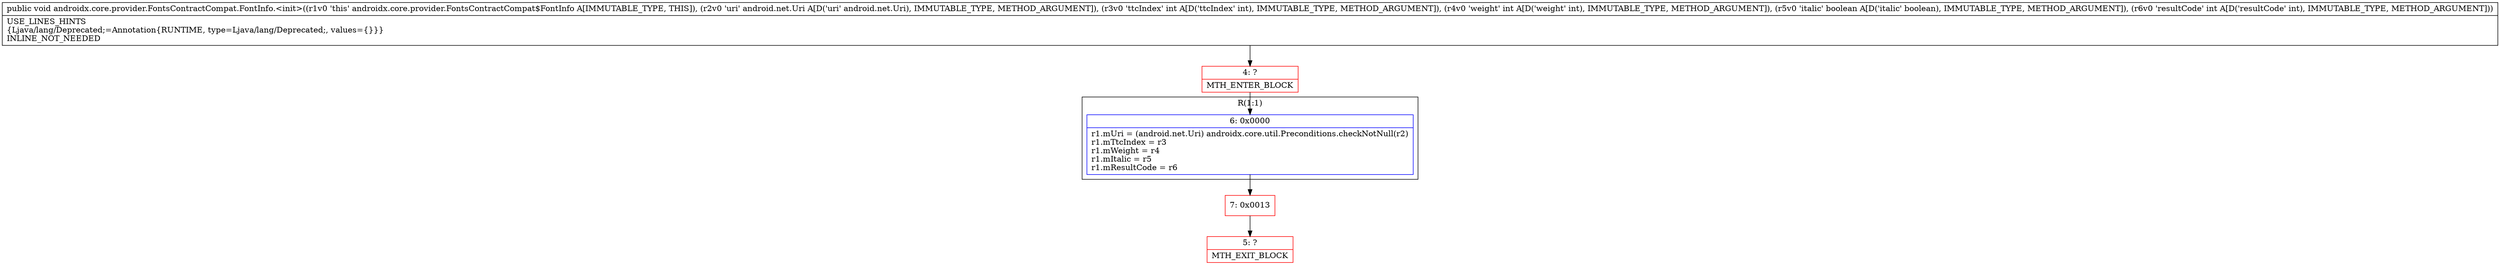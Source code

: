 digraph "CFG forandroidx.core.provider.FontsContractCompat.FontInfo.\<init\>(Landroid\/net\/Uri;IIZI)V" {
subgraph cluster_Region_1496814255 {
label = "R(1:1)";
node [shape=record,color=blue];
Node_6 [shape=record,label="{6\:\ 0x0000|r1.mUri = (android.net.Uri) androidx.core.util.Preconditions.checkNotNull(r2)\lr1.mTtcIndex = r3\lr1.mWeight = r4\lr1.mItalic = r5\lr1.mResultCode = r6\l}"];
}
Node_4 [shape=record,color=red,label="{4\:\ ?|MTH_ENTER_BLOCK\l}"];
Node_7 [shape=record,color=red,label="{7\:\ 0x0013}"];
Node_5 [shape=record,color=red,label="{5\:\ ?|MTH_EXIT_BLOCK\l}"];
MethodNode[shape=record,label="{public void androidx.core.provider.FontsContractCompat.FontInfo.\<init\>((r1v0 'this' androidx.core.provider.FontsContractCompat$FontInfo A[IMMUTABLE_TYPE, THIS]), (r2v0 'uri' android.net.Uri A[D('uri' android.net.Uri), IMMUTABLE_TYPE, METHOD_ARGUMENT]), (r3v0 'ttcIndex' int A[D('ttcIndex' int), IMMUTABLE_TYPE, METHOD_ARGUMENT]), (r4v0 'weight' int A[D('weight' int), IMMUTABLE_TYPE, METHOD_ARGUMENT]), (r5v0 'italic' boolean A[D('italic' boolean), IMMUTABLE_TYPE, METHOD_ARGUMENT]), (r6v0 'resultCode' int A[D('resultCode' int), IMMUTABLE_TYPE, METHOD_ARGUMENT]))  | USE_LINES_HINTS\l\{Ljava\/lang\/Deprecated;=Annotation\{RUNTIME, type=Ljava\/lang\/Deprecated;, values=\{\}\}\}\lINLINE_NOT_NEEDED\l}"];
MethodNode -> Node_4;Node_6 -> Node_7;
Node_4 -> Node_6;
Node_7 -> Node_5;
}

